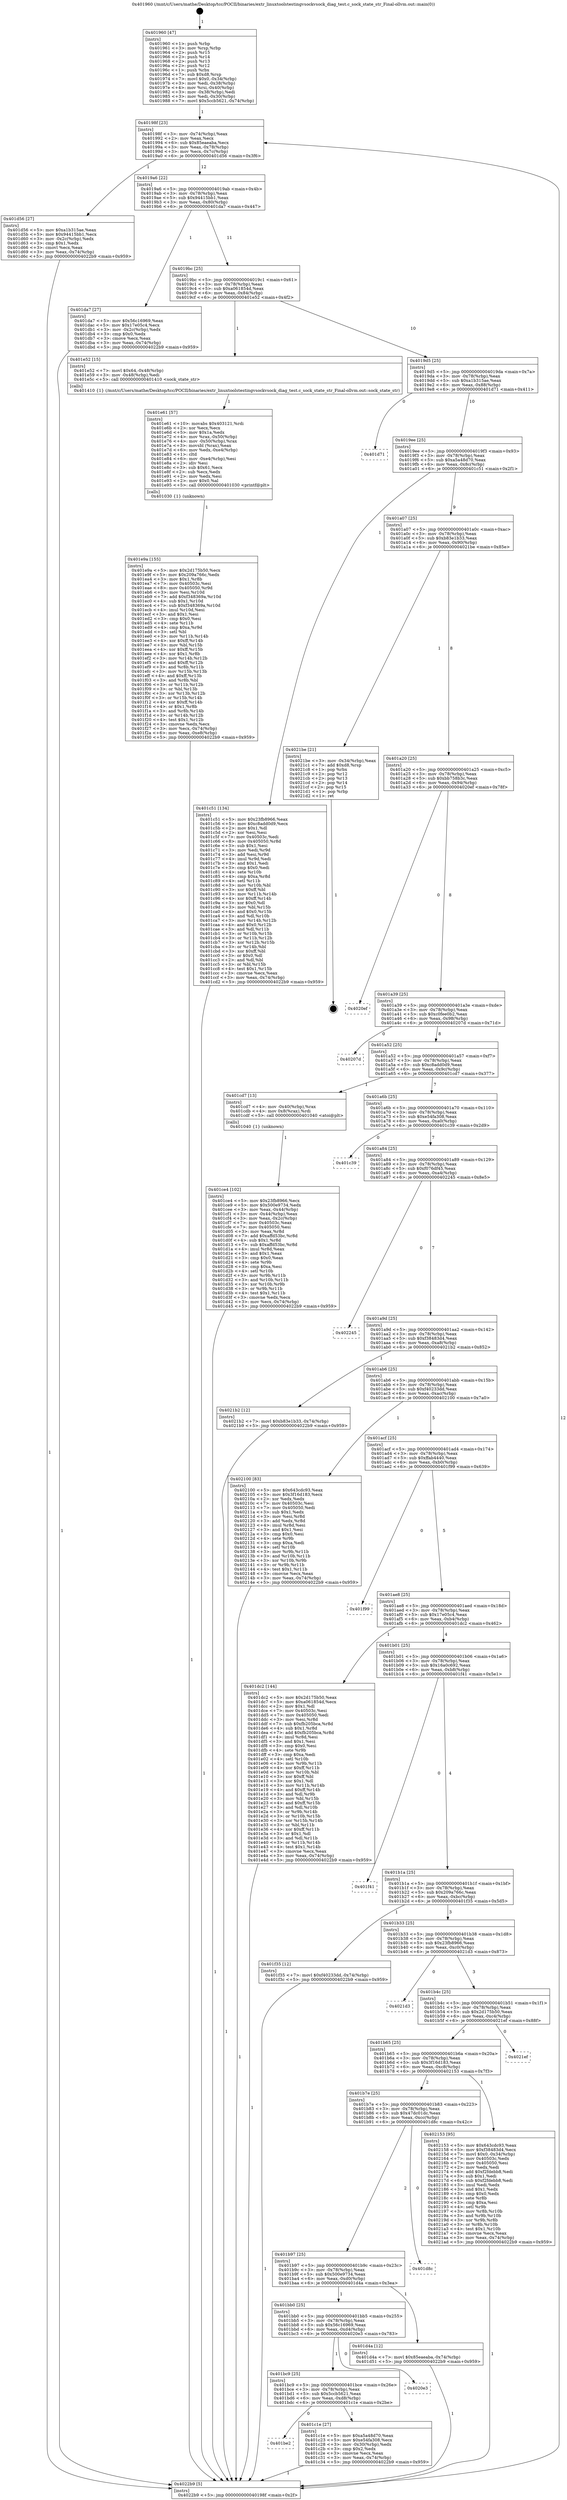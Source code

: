 digraph "0x401960" {
  label = "0x401960 (/mnt/c/Users/mathe/Desktop/tcc/POCII/binaries/extr_linuxtoolstestingvsockvsock_diag_test.c_sock_state_str_Final-ollvm.out::main(0))"
  labelloc = "t"
  node[shape=record]

  Entry [label="",width=0.3,height=0.3,shape=circle,fillcolor=black,style=filled]
  "0x40198f" [label="{
     0x40198f [23]\l
     | [instrs]\l
     &nbsp;&nbsp;0x40198f \<+3\>: mov -0x74(%rbp),%eax\l
     &nbsp;&nbsp;0x401992 \<+2\>: mov %eax,%ecx\l
     &nbsp;&nbsp;0x401994 \<+6\>: sub $0x85eaeaba,%ecx\l
     &nbsp;&nbsp;0x40199a \<+3\>: mov %eax,-0x78(%rbp)\l
     &nbsp;&nbsp;0x40199d \<+3\>: mov %ecx,-0x7c(%rbp)\l
     &nbsp;&nbsp;0x4019a0 \<+6\>: je 0000000000401d56 \<main+0x3f6\>\l
  }"]
  "0x401d56" [label="{
     0x401d56 [27]\l
     | [instrs]\l
     &nbsp;&nbsp;0x401d56 \<+5\>: mov $0xa1b315ae,%eax\l
     &nbsp;&nbsp;0x401d5b \<+5\>: mov $0x94415bb1,%ecx\l
     &nbsp;&nbsp;0x401d60 \<+3\>: mov -0x2c(%rbp),%edx\l
     &nbsp;&nbsp;0x401d63 \<+3\>: cmp $0x1,%edx\l
     &nbsp;&nbsp;0x401d66 \<+3\>: cmovl %ecx,%eax\l
     &nbsp;&nbsp;0x401d69 \<+3\>: mov %eax,-0x74(%rbp)\l
     &nbsp;&nbsp;0x401d6c \<+5\>: jmp 00000000004022b9 \<main+0x959\>\l
  }"]
  "0x4019a6" [label="{
     0x4019a6 [22]\l
     | [instrs]\l
     &nbsp;&nbsp;0x4019a6 \<+5\>: jmp 00000000004019ab \<main+0x4b\>\l
     &nbsp;&nbsp;0x4019ab \<+3\>: mov -0x78(%rbp),%eax\l
     &nbsp;&nbsp;0x4019ae \<+5\>: sub $0x94415bb1,%eax\l
     &nbsp;&nbsp;0x4019b3 \<+3\>: mov %eax,-0x80(%rbp)\l
     &nbsp;&nbsp;0x4019b6 \<+6\>: je 0000000000401da7 \<main+0x447\>\l
  }"]
  Exit [label="",width=0.3,height=0.3,shape=circle,fillcolor=black,style=filled,peripheries=2]
  "0x401da7" [label="{
     0x401da7 [27]\l
     | [instrs]\l
     &nbsp;&nbsp;0x401da7 \<+5\>: mov $0x56c16969,%eax\l
     &nbsp;&nbsp;0x401dac \<+5\>: mov $0x17e05c4,%ecx\l
     &nbsp;&nbsp;0x401db1 \<+3\>: mov -0x2c(%rbp),%edx\l
     &nbsp;&nbsp;0x401db4 \<+3\>: cmp $0x0,%edx\l
     &nbsp;&nbsp;0x401db7 \<+3\>: cmove %ecx,%eax\l
     &nbsp;&nbsp;0x401dba \<+3\>: mov %eax,-0x74(%rbp)\l
     &nbsp;&nbsp;0x401dbd \<+5\>: jmp 00000000004022b9 \<main+0x959\>\l
  }"]
  "0x4019bc" [label="{
     0x4019bc [25]\l
     | [instrs]\l
     &nbsp;&nbsp;0x4019bc \<+5\>: jmp 00000000004019c1 \<main+0x61\>\l
     &nbsp;&nbsp;0x4019c1 \<+3\>: mov -0x78(%rbp),%eax\l
     &nbsp;&nbsp;0x4019c4 \<+5\>: sub $0xa061854d,%eax\l
     &nbsp;&nbsp;0x4019c9 \<+6\>: mov %eax,-0x84(%rbp)\l
     &nbsp;&nbsp;0x4019cf \<+6\>: je 0000000000401e52 \<main+0x4f2\>\l
  }"]
  "0x401e9a" [label="{
     0x401e9a [155]\l
     | [instrs]\l
     &nbsp;&nbsp;0x401e9a \<+5\>: mov $0x2d175b50,%ecx\l
     &nbsp;&nbsp;0x401e9f \<+5\>: mov $0x209a766c,%edx\l
     &nbsp;&nbsp;0x401ea4 \<+3\>: mov $0x1,%r8b\l
     &nbsp;&nbsp;0x401ea7 \<+7\>: mov 0x40503c,%esi\l
     &nbsp;&nbsp;0x401eae \<+8\>: mov 0x405050,%r9d\l
     &nbsp;&nbsp;0x401eb6 \<+3\>: mov %esi,%r10d\l
     &nbsp;&nbsp;0x401eb9 \<+7\>: add $0xf348369a,%r10d\l
     &nbsp;&nbsp;0x401ec0 \<+4\>: sub $0x1,%r10d\l
     &nbsp;&nbsp;0x401ec4 \<+7\>: sub $0xf348369a,%r10d\l
     &nbsp;&nbsp;0x401ecb \<+4\>: imul %r10d,%esi\l
     &nbsp;&nbsp;0x401ecf \<+3\>: and $0x1,%esi\l
     &nbsp;&nbsp;0x401ed2 \<+3\>: cmp $0x0,%esi\l
     &nbsp;&nbsp;0x401ed5 \<+4\>: sete %r11b\l
     &nbsp;&nbsp;0x401ed9 \<+4\>: cmp $0xa,%r9d\l
     &nbsp;&nbsp;0x401edd \<+3\>: setl %bl\l
     &nbsp;&nbsp;0x401ee0 \<+3\>: mov %r11b,%r14b\l
     &nbsp;&nbsp;0x401ee3 \<+4\>: xor $0xff,%r14b\l
     &nbsp;&nbsp;0x401ee7 \<+3\>: mov %bl,%r15b\l
     &nbsp;&nbsp;0x401eea \<+4\>: xor $0xff,%r15b\l
     &nbsp;&nbsp;0x401eee \<+4\>: xor $0x1,%r8b\l
     &nbsp;&nbsp;0x401ef2 \<+3\>: mov %r14b,%r12b\l
     &nbsp;&nbsp;0x401ef5 \<+4\>: and $0xff,%r12b\l
     &nbsp;&nbsp;0x401ef9 \<+3\>: and %r8b,%r11b\l
     &nbsp;&nbsp;0x401efc \<+3\>: mov %r15b,%r13b\l
     &nbsp;&nbsp;0x401eff \<+4\>: and $0xff,%r13b\l
     &nbsp;&nbsp;0x401f03 \<+3\>: and %r8b,%bl\l
     &nbsp;&nbsp;0x401f06 \<+3\>: or %r11b,%r12b\l
     &nbsp;&nbsp;0x401f09 \<+3\>: or %bl,%r13b\l
     &nbsp;&nbsp;0x401f0c \<+3\>: xor %r13b,%r12b\l
     &nbsp;&nbsp;0x401f0f \<+3\>: or %r15b,%r14b\l
     &nbsp;&nbsp;0x401f12 \<+4\>: xor $0xff,%r14b\l
     &nbsp;&nbsp;0x401f16 \<+4\>: or $0x1,%r8b\l
     &nbsp;&nbsp;0x401f1a \<+3\>: and %r8b,%r14b\l
     &nbsp;&nbsp;0x401f1d \<+3\>: or %r14b,%r12b\l
     &nbsp;&nbsp;0x401f20 \<+4\>: test $0x1,%r12b\l
     &nbsp;&nbsp;0x401f24 \<+3\>: cmovne %edx,%ecx\l
     &nbsp;&nbsp;0x401f27 \<+3\>: mov %ecx,-0x74(%rbp)\l
     &nbsp;&nbsp;0x401f2a \<+6\>: mov %eax,-0xe8(%rbp)\l
     &nbsp;&nbsp;0x401f30 \<+5\>: jmp 00000000004022b9 \<main+0x959\>\l
  }"]
  "0x401e52" [label="{
     0x401e52 [15]\l
     | [instrs]\l
     &nbsp;&nbsp;0x401e52 \<+7\>: movl $0x64,-0x48(%rbp)\l
     &nbsp;&nbsp;0x401e59 \<+3\>: mov -0x48(%rbp),%edi\l
     &nbsp;&nbsp;0x401e5c \<+5\>: call 0000000000401410 \<sock_state_str\>\l
     | [calls]\l
     &nbsp;&nbsp;0x401410 \{1\} (/mnt/c/Users/mathe/Desktop/tcc/POCII/binaries/extr_linuxtoolstestingvsockvsock_diag_test.c_sock_state_str_Final-ollvm.out::sock_state_str)\l
  }"]
  "0x4019d5" [label="{
     0x4019d5 [25]\l
     | [instrs]\l
     &nbsp;&nbsp;0x4019d5 \<+5\>: jmp 00000000004019da \<main+0x7a\>\l
     &nbsp;&nbsp;0x4019da \<+3\>: mov -0x78(%rbp),%eax\l
     &nbsp;&nbsp;0x4019dd \<+5\>: sub $0xa1b315ae,%eax\l
     &nbsp;&nbsp;0x4019e2 \<+6\>: mov %eax,-0x88(%rbp)\l
     &nbsp;&nbsp;0x4019e8 \<+6\>: je 0000000000401d71 \<main+0x411\>\l
  }"]
  "0x401e61" [label="{
     0x401e61 [57]\l
     | [instrs]\l
     &nbsp;&nbsp;0x401e61 \<+10\>: movabs $0x403121,%rdi\l
     &nbsp;&nbsp;0x401e6b \<+2\>: xor %ecx,%ecx\l
     &nbsp;&nbsp;0x401e6d \<+5\>: mov $0x1a,%edx\l
     &nbsp;&nbsp;0x401e72 \<+4\>: mov %rax,-0x50(%rbp)\l
     &nbsp;&nbsp;0x401e76 \<+4\>: mov -0x50(%rbp),%rax\l
     &nbsp;&nbsp;0x401e7a \<+3\>: movsbl (%rax),%eax\l
     &nbsp;&nbsp;0x401e7d \<+6\>: mov %edx,-0xe4(%rbp)\l
     &nbsp;&nbsp;0x401e83 \<+1\>: cltd\l
     &nbsp;&nbsp;0x401e84 \<+6\>: mov -0xe4(%rbp),%esi\l
     &nbsp;&nbsp;0x401e8a \<+2\>: idiv %esi\l
     &nbsp;&nbsp;0x401e8c \<+3\>: sub $0x61,%ecx\l
     &nbsp;&nbsp;0x401e8f \<+2\>: sub %ecx,%edx\l
     &nbsp;&nbsp;0x401e91 \<+2\>: mov %edx,%esi\l
     &nbsp;&nbsp;0x401e93 \<+2\>: mov $0x0,%al\l
     &nbsp;&nbsp;0x401e95 \<+5\>: call 0000000000401030 \<printf@plt\>\l
     | [calls]\l
     &nbsp;&nbsp;0x401030 \{1\} (unknown)\l
  }"]
  "0x401d71" [label="{
     0x401d71\l
  }", style=dashed]
  "0x4019ee" [label="{
     0x4019ee [25]\l
     | [instrs]\l
     &nbsp;&nbsp;0x4019ee \<+5\>: jmp 00000000004019f3 \<main+0x93\>\l
     &nbsp;&nbsp;0x4019f3 \<+3\>: mov -0x78(%rbp),%eax\l
     &nbsp;&nbsp;0x4019f6 \<+5\>: sub $0xa5a48d70,%eax\l
     &nbsp;&nbsp;0x4019fb \<+6\>: mov %eax,-0x8c(%rbp)\l
     &nbsp;&nbsp;0x401a01 \<+6\>: je 0000000000401c51 \<main+0x2f1\>\l
  }"]
  "0x401ce4" [label="{
     0x401ce4 [102]\l
     | [instrs]\l
     &nbsp;&nbsp;0x401ce4 \<+5\>: mov $0x23fb8966,%ecx\l
     &nbsp;&nbsp;0x401ce9 \<+5\>: mov $0x500e9734,%edx\l
     &nbsp;&nbsp;0x401cee \<+3\>: mov %eax,-0x44(%rbp)\l
     &nbsp;&nbsp;0x401cf1 \<+3\>: mov -0x44(%rbp),%eax\l
     &nbsp;&nbsp;0x401cf4 \<+3\>: mov %eax,-0x2c(%rbp)\l
     &nbsp;&nbsp;0x401cf7 \<+7\>: mov 0x40503c,%eax\l
     &nbsp;&nbsp;0x401cfe \<+7\>: mov 0x405050,%esi\l
     &nbsp;&nbsp;0x401d05 \<+3\>: mov %eax,%r8d\l
     &nbsp;&nbsp;0x401d08 \<+7\>: add $0xaffd53bc,%r8d\l
     &nbsp;&nbsp;0x401d0f \<+4\>: sub $0x1,%r8d\l
     &nbsp;&nbsp;0x401d13 \<+7\>: sub $0xaffd53bc,%r8d\l
     &nbsp;&nbsp;0x401d1a \<+4\>: imul %r8d,%eax\l
     &nbsp;&nbsp;0x401d1e \<+3\>: and $0x1,%eax\l
     &nbsp;&nbsp;0x401d21 \<+3\>: cmp $0x0,%eax\l
     &nbsp;&nbsp;0x401d24 \<+4\>: sete %r9b\l
     &nbsp;&nbsp;0x401d28 \<+3\>: cmp $0xa,%esi\l
     &nbsp;&nbsp;0x401d2b \<+4\>: setl %r10b\l
     &nbsp;&nbsp;0x401d2f \<+3\>: mov %r9b,%r11b\l
     &nbsp;&nbsp;0x401d32 \<+3\>: and %r10b,%r11b\l
     &nbsp;&nbsp;0x401d35 \<+3\>: xor %r10b,%r9b\l
     &nbsp;&nbsp;0x401d38 \<+3\>: or %r9b,%r11b\l
     &nbsp;&nbsp;0x401d3b \<+4\>: test $0x1,%r11b\l
     &nbsp;&nbsp;0x401d3f \<+3\>: cmovne %edx,%ecx\l
     &nbsp;&nbsp;0x401d42 \<+3\>: mov %ecx,-0x74(%rbp)\l
     &nbsp;&nbsp;0x401d45 \<+5\>: jmp 00000000004022b9 \<main+0x959\>\l
  }"]
  "0x401c51" [label="{
     0x401c51 [134]\l
     | [instrs]\l
     &nbsp;&nbsp;0x401c51 \<+5\>: mov $0x23fb8966,%eax\l
     &nbsp;&nbsp;0x401c56 \<+5\>: mov $0xc8add0d9,%ecx\l
     &nbsp;&nbsp;0x401c5b \<+2\>: mov $0x1,%dl\l
     &nbsp;&nbsp;0x401c5d \<+2\>: xor %esi,%esi\l
     &nbsp;&nbsp;0x401c5f \<+7\>: mov 0x40503c,%edi\l
     &nbsp;&nbsp;0x401c66 \<+8\>: mov 0x405050,%r8d\l
     &nbsp;&nbsp;0x401c6e \<+3\>: sub $0x1,%esi\l
     &nbsp;&nbsp;0x401c71 \<+3\>: mov %edi,%r9d\l
     &nbsp;&nbsp;0x401c74 \<+3\>: add %esi,%r9d\l
     &nbsp;&nbsp;0x401c77 \<+4\>: imul %r9d,%edi\l
     &nbsp;&nbsp;0x401c7b \<+3\>: and $0x1,%edi\l
     &nbsp;&nbsp;0x401c7e \<+3\>: cmp $0x0,%edi\l
     &nbsp;&nbsp;0x401c81 \<+4\>: sete %r10b\l
     &nbsp;&nbsp;0x401c85 \<+4\>: cmp $0xa,%r8d\l
     &nbsp;&nbsp;0x401c89 \<+4\>: setl %r11b\l
     &nbsp;&nbsp;0x401c8d \<+3\>: mov %r10b,%bl\l
     &nbsp;&nbsp;0x401c90 \<+3\>: xor $0xff,%bl\l
     &nbsp;&nbsp;0x401c93 \<+3\>: mov %r11b,%r14b\l
     &nbsp;&nbsp;0x401c96 \<+4\>: xor $0xff,%r14b\l
     &nbsp;&nbsp;0x401c9a \<+3\>: xor $0x0,%dl\l
     &nbsp;&nbsp;0x401c9d \<+3\>: mov %bl,%r15b\l
     &nbsp;&nbsp;0x401ca0 \<+4\>: and $0x0,%r15b\l
     &nbsp;&nbsp;0x401ca4 \<+3\>: and %dl,%r10b\l
     &nbsp;&nbsp;0x401ca7 \<+3\>: mov %r14b,%r12b\l
     &nbsp;&nbsp;0x401caa \<+4\>: and $0x0,%r12b\l
     &nbsp;&nbsp;0x401cae \<+3\>: and %dl,%r11b\l
     &nbsp;&nbsp;0x401cb1 \<+3\>: or %r10b,%r15b\l
     &nbsp;&nbsp;0x401cb4 \<+3\>: or %r11b,%r12b\l
     &nbsp;&nbsp;0x401cb7 \<+3\>: xor %r12b,%r15b\l
     &nbsp;&nbsp;0x401cba \<+3\>: or %r14b,%bl\l
     &nbsp;&nbsp;0x401cbd \<+3\>: xor $0xff,%bl\l
     &nbsp;&nbsp;0x401cc0 \<+3\>: or $0x0,%dl\l
     &nbsp;&nbsp;0x401cc3 \<+2\>: and %dl,%bl\l
     &nbsp;&nbsp;0x401cc5 \<+3\>: or %bl,%r15b\l
     &nbsp;&nbsp;0x401cc8 \<+4\>: test $0x1,%r15b\l
     &nbsp;&nbsp;0x401ccc \<+3\>: cmovne %ecx,%eax\l
     &nbsp;&nbsp;0x401ccf \<+3\>: mov %eax,-0x74(%rbp)\l
     &nbsp;&nbsp;0x401cd2 \<+5\>: jmp 00000000004022b9 \<main+0x959\>\l
  }"]
  "0x401a07" [label="{
     0x401a07 [25]\l
     | [instrs]\l
     &nbsp;&nbsp;0x401a07 \<+5\>: jmp 0000000000401a0c \<main+0xac\>\l
     &nbsp;&nbsp;0x401a0c \<+3\>: mov -0x78(%rbp),%eax\l
     &nbsp;&nbsp;0x401a0f \<+5\>: sub $0xb83e1b33,%eax\l
     &nbsp;&nbsp;0x401a14 \<+6\>: mov %eax,-0x90(%rbp)\l
     &nbsp;&nbsp;0x401a1a \<+6\>: je 00000000004021be \<main+0x85e\>\l
  }"]
  "0x401960" [label="{
     0x401960 [47]\l
     | [instrs]\l
     &nbsp;&nbsp;0x401960 \<+1\>: push %rbp\l
     &nbsp;&nbsp;0x401961 \<+3\>: mov %rsp,%rbp\l
     &nbsp;&nbsp;0x401964 \<+2\>: push %r15\l
     &nbsp;&nbsp;0x401966 \<+2\>: push %r14\l
     &nbsp;&nbsp;0x401968 \<+2\>: push %r13\l
     &nbsp;&nbsp;0x40196a \<+2\>: push %r12\l
     &nbsp;&nbsp;0x40196c \<+1\>: push %rbx\l
     &nbsp;&nbsp;0x40196d \<+7\>: sub $0xd8,%rsp\l
     &nbsp;&nbsp;0x401974 \<+7\>: movl $0x0,-0x34(%rbp)\l
     &nbsp;&nbsp;0x40197b \<+3\>: mov %edi,-0x38(%rbp)\l
     &nbsp;&nbsp;0x40197e \<+4\>: mov %rsi,-0x40(%rbp)\l
     &nbsp;&nbsp;0x401982 \<+3\>: mov -0x38(%rbp),%edi\l
     &nbsp;&nbsp;0x401985 \<+3\>: mov %edi,-0x30(%rbp)\l
     &nbsp;&nbsp;0x401988 \<+7\>: movl $0x5ccb5621,-0x74(%rbp)\l
  }"]
  "0x4021be" [label="{
     0x4021be [21]\l
     | [instrs]\l
     &nbsp;&nbsp;0x4021be \<+3\>: mov -0x34(%rbp),%eax\l
     &nbsp;&nbsp;0x4021c1 \<+7\>: add $0xd8,%rsp\l
     &nbsp;&nbsp;0x4021c8 \<+1\>: pop %rbx\l
     &nbsp;&nbsp;0x4021c9 \<+2\>: pop %r12\l
     &nbsp;&nbsp;0x4021cb \<+2\>: pop %r13\l
     &nbsp;&nbsp;0x4021cd \<+2\>: pop %r14\l
     &nbsp;&nbsp;0x4021cf \<+2\>: pop %r15\l
     &nbsp;&nbsp;0x4021d1 \<+1\>: pop %rbp\l
     &nbsp;&nbsp;0x4021d2 \<+1\>: ret\l
  }"]
  "0x401a20" [label="{
     0x401a20 [25]\l
     | [instrs]\l
     &nbsp;&nbsp;0x401a20 \<+5\>: jmp 0000000000401a25 \<main+0xc5\>\l
     &nbsp;&nbsp;0x401a25 \<+3\>: mov -0x78(%rbp),%eax\l
     &nbsp;&nbsp;0x401a28 \<+5\>: sub $0xbb758b3c,%eax\l
     &nbsp;&nbsp;0x401a2d \<+6\>: mov %eax,-0x94(%rbp)\l
     &nbsp;&nbsp;0x401a33 \<+6\>: je 00000000004020ef \<main+0x78f\>\l
  }"]
  "0x4022b9" [label="{
     0x4022b9 [5]\l
     | [instrs]\l
     &nbsp;&nbsp;0x4022b9 \<+5\>: jmp 000000000040198f \<main+0x2f\>\l
  }"]
  "0x4020ef" [label="{
     0x4020ef\l
  }", style=dashed]
  "0x401a39" [label="{
     0x401a39 [25]\l
     | [instrs]\l
     &nbsp;&nbsp;0x401a39 \<+5\>: jmp 0000000000401a3e \<main+0xde\>\l
     &nbsp;&nbsp;0x401a3e \<+3\>: mov -0x78(%rbp),%eax\l
     &nbsp;&nbsp;0x401a41 \<+5\>: sub $0xc0fee0b2,%eax\l
     &nbsp;&nbsp;0x401a46 \<+6\>: mov %eax,-0x98(%rbp)\l
     &nbsp;&nbsp;0x401a4c \<+6\>: je 000000000040207d \<main+0x71d\>\l
  }"]
  "0x401be2" [label="{
     0x401be2\l
  }", style=dashed]
  "0x40207d" [label="{
     0x40207d\l
  }", style=dashed]
  "0x401a52" [label="{
     0x401a52 [25]\l
     | [instrs]\l
     &nbsp;&nbsp;0x401a52 \<+5\>: jmp 0000000000401a57 \<main+0xf7\>\l
     &nbsp;&nbsp;0x401a57 \<+3\>: mov -0x78(%rbp),%eax\l
     &nbsp;&nbsp;0x401a5a \<+5\>: sub $0xc8add0d9,%eax\l
     &nbsp;&nbsp;0x401a5f \<+6\>: mov %eax,-0x9c(%rbp)\l
     &nbsp;&nbsp;0x401a65 \<+6\>: je 0000000000401cd7 \<main+0x377\>\l
  }"]
  "0x401c1e" [label="{
     0x401c1e [27]\l
     | [instrs]\l
     &nbsp;&nbsp;0x401c1e \<+5\>: mov $0xa5a48d70,%eax\l
     &nbsp;&nbsp;0x401c23 \<+5\>: mov $0xe54fa308,%ecx\l
     &nbsp;&nbsp;0x401c28 \<+3\>: mov -0x30(%rbp),%edx\l
     &nbsp;&nbsp;0x401c2b \<+3\>: cmp $0x2,%edx\l
     &nbsp;&nbsp;0x401c2e \<+3\>: cmovne %ecx,%eax\l
     &nbsp;&nbsp;0x401c31 \<+3\>: mov %eax,-0x74(%rbp)\l
     &nbsp;&nbsp;0x401c34 \<+5\>: jmp 00000000004022b9 \<main+0x959\>\l
  }"]
  "0x401cd7" [label="{
     0x401cd7 [13]\l
     | [instrs]\l
     &nbsp;&nbsp;0x401cd7 \<+4\>: mov -0x40(%rbp),%rax\l
     &nbsp;&nbsp;0x401cdb \<+4\>: mov 0x8(%rax),%rdi\l
     &nbsp;&nbsp;0x401cdf \<+5\>: call 0000000000401040 \<atoi@plt\>\l
     | [calls]\l
     &nbsp;&nbsp;0x401040 \{1\} (unknown)\l
  }"]
  "0x401a6b" [label="{
     0x401a6b [25]\l
     | [instrs]\l
     &nbsp;&nbsp;0x401a6b \<+5\>: jmp 0000000000401a70 \<main+0x110\>\l
     &nbsp;&nbsp;0x401a70 \<+3\>: mov -0x78(%rbp),%eax\l
     &nbsp;&nbsp;0x401a73 \<+5\>: sub $0xe54fa308,%eax\l
     &nbsp;&nbsp;0x401a78 \<+6\>: mov %eax,-0xa0(%rbp)\l
     &nbsp;&nbsp;0x401a7e \<+6\>: je 0000000000401c39 \<main+0x2d9\>\l
  }"]
  "0x401bc9" [label="{
     0x401bc9 [25]\l
     | [instrs]\l
     &nbsp;&nbsp;0x401bc9 \<+5\>: jmp 0000000000401bce \<main+0x26e\>\l
     &nbsp;&nbsp;0x401bce \<+3\>: mov -0x78(%rbp),%eax\l
     &nbsp;&nbsp;0x401bd1 \<+5\>: sub $0x5ccb5621,%eax\l
     &nbsp;&nbsp;0x401bd6 \<+6\>: mov %eax,-0xd8(%rbp)\l
     &nbsp;&nbsp;0x401bdc \<+6\>: je 0000000000401c1e \<main+0x2be\>\l
  }"]
  "0x401c39" [label="{
     0x401c39\l
  }", style=dashed]
  "0x401a84" [label="{
     0x401a84 [25]\l
     | [instrs]\l
     &nbsp;&nbsp;0x401a84 \<+5\>: jmp 0000000000401a89 \<main+0x129\>\l
     &nbsp;&nbsp;0x401a89 \<+3\>: mov -0x78(%rbp),%eax\l
     &nbsp;&nbsp;0x401a8c \<+5\>: sub $0xf076df45,%eax\l
     &nbsp;&nbsp;0x401a91 \<+6\>: mov %eax,-0xa4(%rbp)\l
     &nbsp;&nbsp;0x401a97 \<+6\>: je 0000000000402245 \<main+0x8e5\>\l
  }"]
  "0x4020e3" [label="{
     0x4020e3\l
  }", style=dashed]
  "0x402245" [label="{
     0x402245\l
  }", style=dashed]
  "0x401a9d" [label="{
     0x401a9d [25]\l
     | [instrs]\l
     &nbsp;&nbsp;0x401a9d \<+5\>: jmp 0000000000401aa2 \<main+0x142\>\l
     &nbsp;&nbsp;0x401aa2 \<+3\>: mov -0x78(%rbp),%eax\l
     &nbsp;&nbsp;0x401aa5 \<+5\>: sub $0xf38483d4,%eax\l
     &nbsp;&nbsp;0x401aaa \<+6\>: mov %eax,-0xa8(%rbp)\l
     &nbsp;&nbsp;0x401ab0 \<+6\>: je 00000000004021b2 \<main+0x852\>\l
  }"]
  "0x401bb0" [label="{
     0x401bb0 [25]\l
     | [instrs]\l
     &nbsp;&nbsp;0x401bb0 \<+5\>: jmp 0000000000401bb5 \<main+0x255\>\l
     &nbsp;&nbsp;0x401bb5 \<+3\>: mov -0x78(%rbp),%eax\l
     &nbsp;&nbsp;0x401bb8 \<+5\>: sub $0x56c16969,%eax\l
     &nbsp;&nbsp;0x401bbd \<+6\>: mov %eax,-0xd4(%rbp)\l
     &nbsp;&nbsp;0x401bc3 \<+6\>: je 00000000004020e3 \<main+0x783\>\l
  }"]
  "0x4021b2" [label="{
     0x4021b2 [12]\l
     | [instrs]\l
     &nbsp;&nbsp;0x4021b2 \<+7\>: movl $0xb83e1b33,-0x74(%rbp)\l
     &nbsp;&nbsp;0x4021b9 \<+5\>: jmp 00000000004022b9 \<main+0x959\>\l
  }"]
  "0x401ab6" [label="{
     0x401ab6 [25]\l
     | [instrs]\l
     &nbsp;&nbsp;0x401ab6 \<+5\>: jmp 0000000000401abb \<main+0x15b\>\l
     &nbsp;&nbsp;0x401abb \<+3\>: mov -0x78(%rbp),%eax\l
     &nbsp;&nbsp;0x401abe \<+5\>: sub $0xf40233dd,%eax\l
     &nbsp;&nbsp;0x401ac3 \<+6\>: mov %eax,-0xac(%rbp)\l
     &nbsp;&nbsp;0x401ac9 \<+6\>: je 0000000000402100 \<main+0x7a0\>\l
  }"]
  "0x401d4a" [label="{
     0x401d4a [12]\l
     | [instrs]\l
     &nbsp;&nbsp;0x401d4a \<+7\>: movl $0x85eaeaba,-0x74(%rbp)\l
     &nbsp;&nbsp;0x401d51 \<+5\>: jmp 00000000004022b9 \<main+0x959\>\l
  }"]
  "0x402100" [label="{
     0x402100 [83]\l
     | [instrs]\l
     &nbsp;&nbsp;0x402100 \<+5\>: mov $0x643cdc93,%eax\l
     &nbsp;&nbsp;0x402105 \<+5\>: mov $0x3f16d183,%ecx\l
     &nbsp;&nbsp;0x40210a \<+2\>: xor %edx,%edx\l
     &nbsp;&nbsp;0x40210c \<+7\>: mov 0x40503c,%esi\l
     &nbsp;&nbsp;0x402113 \<+7\>: mov 0x405050,%edi\l
     &nbsp;&nbsp;0x40211a \<+3\>: sub $0x1,%edx\l
     &nbsp;&nbsp;0x40211d \<+3\>: mov %esi,%r8d\l
     &nbsp;&nbsp;0x402120 \<+3\>: add %edx,%r8d\l
     &nbsp;&nbsp;0x402123 \<+4\>: imul %r8d,%esi\l
     &nbsp;&nbsp;0x402127 \<+3\>: and $0x1,%esi\l
     &nbsp;&nbsp;0x40212a \<+3\>: cmp $0x0,%esi\l
     &nbsp;&nbsp;0x40212d \<+4\>: sete %r9b\l
     &nbsp;&nbsp;0x402131 \<+3\>: cmp $0xa,%edi\l
     &nbsp;&nbsp;0x402134 \<+4\>: setl %r10b\l
     &nbsp;&nbsp;0x402138 \<+3\>: mov %r9b,%r11b\l
     &nbsp;&nbsp;0x40213b \<+3\>: and %r10b,%r11b\l
     &nbsp;&nbsp;0x40213e \<+3\>: xor %r10b,%r9b\l
     &nbsp;&nbsp;0x402141 \<+3\>: or %r9b,%r11b\l
     &nbsp;&nbsp;0x402144 \<+4\>: test $0x1,%r11b\l
     &nbsp;&nbsp;0x402148 \<+3\>: cmovne %ecx,%eax\l
     &nbsp;&nbsp;0x40214b \<+3\>: mov %eax,-0x74(%rbp)\l
     &nbsp;&nbsp;0x40214e \<+5\>: jmp 00000000004022b9 \<main+0x959\>\l
  }"]
  "0x401acf" [label="{
     0x401acf [25]\l
     | [instrs]\l
     &nbsp;&nbsp;0x401acf \<+5\>: jmp 0000000000401ad4 \<main+0x174\>\l
     &nbsp;&nbsp;0x401ad4 \<+3\>: mov -0x78(%rbp),%eax\l
     &nbsp;&nbsp;0x401ad7 \<+5\>: sub $0xffab4440,%eax\l
     &nbsp;&nbsp;0x401adc \<+6\>: mov %eax,-0xb0(%rbp)\l
     &nbsp;&nbsp;0x401ae2 \<+6\>: je 0000000000401f99 \<main+0x639\>\l
  }"]
  "0x401b97" [label="{
     0x401b97 [25]\l
     | [instrs]\l
     &nbsp;&nbsp;0x401b97 \<+5\>: jmp 0000000000401b9c \<main+0x23c\>\l
     &nbsp;&nbsp;0x401b9c \<+3\>: mov -0x78(%rbp),%eax\l
     &nbsp;&nbsp;0x401b9f \<+5\>: sub $0x500e9734,%eax\l
     &nbsp;&nbsp;0x401ba4 \<+6\>: mov %eax,-0xd0(%rbp)\l
     &nbsp;&nbsp;0x401baa \<+6\>: je 0000000000401d4a \<main+0x3ea\>\l
  }"]
  "0x401f99" [label="{
     0x401f99\l
  }", style=dashed]
  "0x401ae8" [label="{
     0x401ae8 [25]\l
     | [instrs]\l
     &nbsp;&nbsp;0x401ae8 \<+5\>: jmp 0000000000401aed \<main+0x18d\>\l
     &nbsp;&nbsp;0x401aed \<+3\>: mov -0x78(%rbp),%eax\l
     &nbsp;&nbsp;0x401af0 \<+5\>: sub $0x17e05c4,%eax\l
     &nbsp;&nbsp;0x401af5 \<+6\>: mov %eax,-0xb4(%rbp)\l
     &nbsp;&nbsp;0x401afb \<+6\>: je 0000000000401dc2 \<main+0x462\>\l
  }"]
  "0x401d8c" [label="{
     0x401d8c\l
  }", style=dashed]
  "0x401dc2" [label="{
     0x401dc2 [144]\l
     | [instrs]\l
     &nbsp;&nbsp;0x401dc2 \<+5\>: mov $0x2d175b50,%eax\l
     &nbsp;&nbsp;0x401dc7 \<+5\>: mov $0xa061854d,%ecx\l
     &nbsp;&nbsp;0x401dcc \<+2\>: mov $0x1,%dl\l
     &nbsp;&nbsp;0x401dce \<+7\>: mov 0x40503c,%esi\l
     &nbsp;&nbsp;0x401dd5 \<+7\>: mov 0x405050,%edi\l
     &nbsp;&nbsp;0x401ddc \<+3\>: mov %esi,%r8d\l
     &nbsp;&nbsp;0x401ddf \<+7\>: sub $0xfb205bca,%r8d\l
     &nbsp;&nbsp;0x401de6 \<+4\>: sub $0x1,%r8d\l
     &nbsp;&nbsp;0x401dea \<+7\>: add $0xfb205bca,%r8d\l
     &nbsp;&nbsp;0x401df1 \<+4\>: imul %r8d,%esi\l
     &nbsp;&nbsp;0x401df5 \<+3\>: and $0x1,%esi\l
     &nbsp;&nbsp;0x401df8 \<+3\>: cmp $0x0,%esi\l
     &nbsp;&nbsp;0x401dfb \<+4\>: sete %r9b\l
     &nbsp;&nbsp;0x401dff \<+3\>: cmp $0xa,%edi\l
     &nbsp;&nbsp;0x401e02 \<+4\>: setl %r10b\l
     &nbsp;&nbsp;0x401e06 \<+3\>: mov %r9b,%r11b\l
     &nbsp;&nbsp;0x401e09 \<+4\>: xor $0xff,%r11b\l
     &nbsp;&nbsp;0x401e0d \<+3\>: mov %r10b,%bl\l
     &nbsp;&nbsp;0x401e10 \<+3\>: xor $0xff,%bl\l
     &nbsp;&nbsp;0x401e13 \<+3\>: xor $0x1,%dl\l
     &nbsp;&nbsp;0x401e16 \<+3\>: mov %r11b,%r14b\l
     &nbsp;&nbsp;0x401e19 \<+4\>: and $0xff,%r14b\l
     &nbsp;&nbsp;0x401e1d \<+3\>: and %dl,%r9b\l
     &nbsp;&nbsp;0x401e20 \<+3\>: mov %bl,%r15b\l
     &nbsp;&nbsp;0x401e23 \<+4\>: and $0xff,%r15b\l
     &nbsp;&nbsp;0x401e27 \<+3\>: and %dl,%r10b\l
     &nbsp;&nbsp;0x401e2a \<+3\>: or %r9b,%r14b\l
     &nbsp;&nbsp;0x401e2d \<+3\>: or %r10b,%r15b\l
     &nbsp;&nbsp;0x401e30 \<+3\>: xor %r15b,%r14b\l
     &nbsp;&nbsp;0x401e33 \<+3\>: or %bl,%r11b\l
     &nbsp;&nbsp;0x401e36 \<+4\>: xor $0xff,%r11b\l
     &nbsp;&nbsp;0x401e3a \<+3\>: or $0x1,%dl\l
     &nbsp;&nbsp;0x401e3d \<+3\>: and %dl,%r11b\l
     &nbsp;&nbsp;0x401e40 \<+3\>: or %r11b,%r14b\l
     &nbsp;&nbsp;0x401e43 \<+4\>: test $0x1,%r14b\l
     &nbsp;&nbsp;0x401e47 \<+3\>: cmovne %ecx,%eax\l
     &nbsp;&nbsp;0x401e4a \<+3\>: mov %eax,-0x74(%rbp)\l
     &nbsp;&nbsp;0x401e4d \<+5\>: jmp 00000000004022b9 \<main+0x959\>\l
  }"]
  "0x401b01" [label="{
     0x401b01 [25]\l
     | [instrs]\l
     &nbsp;&nbsp;0x401b01 \<+5\>: jmp 0000000000401b06 \<main+0x1a6\>\l
     &nbsp;&nbsp;0x401b06 \<+3\>: mov -0x78(%rbp),%eax\l
     &nbsp;&nbsp;0x401b09 \<+5\>: sub $0x16a0c692,%eax\l
     &nbsp;&nbsp;0x401b0e \<+6\>: mov %eax,-0xb8(%rbp)\l
     &nbsp;&nbsp;0x401b14 \<+6\>: je 0000000000401f41 \<main+0x5e1\>\l
  }"]
  "0x401b7e" [label="{
     0x401b7e [25]\l
     | [instrs]\l
     &nbsp;&nbsp;0x401b7e \<+5\>: jmp 0000000000401b83 \<main+0x223\>\l
     &nbsp;&nbsp;0x401b83 \<+3\>: mov -0x78(%rbp),%eax\l
     &nbsp;&nbsp;0x401b86 \<+5\>: sub $0x47dc01dc,%eax\l
     &nbsp;&nbsp;0x401b8b \<+6\>: mov %eax,-0xcc(%rbp)\l
     &nbsp;&nbsp;0x401b91 \<+6\>: je 0000000000401d8c \<main+0x42c\>\l
  }"]
  "0x401f41" [label="{
     0x401f41\l
  }", style=dashed]
  "0x401b1a" [label="{
     0x401b1a [25]\l
     | [instrs]\l
     &nbsp;&nbsp;0x401b1a \<+5\>: jmp 0000000000401b1f \<main+0x1bf\>\l
     &nbsp;&nbsp;0x401b1f \<+3\>: mov -0x78(%rbp),%eax\l
     &nbsp;&nbsp;0x401b22 \<+5\>: sub $0x209a766c,%eax\l
     &nbsp;&nbsp;0x401b27 \<+6\>: mov %eax,-0xbc(%rbp)\l
     &nbsp;&nbsp;0x401b2d \<+6\>: je 0000000000401f35 \<main+0x5d5\>\l
  }"]
  "0x402153" [label="{
     0x402153 [95]\l
     | [instrs]\l
     &nbsp;&nbsp;0x402153 \<+5\>: mov $0x643cdc93,%eax\l
     &nbsp;&nbsp;0x402158 \<+5\>: mov $0xf38483d4,%ecx\l
     &nbsp;&nbsp;0x40215d \<+7\>: movl $0x0,-0x34(%rbp)\l
     &nbsp;&nbsp;0x402164 \<+7\>: mov 0x40503c,%edx\l
     &nbsp;&nbsp;0x40216b \<+7\>: mov 0x405050,%esi\l
     &nbsp;&nbsp;0x402172 \<+2\>: mov %edx,%edi\l
     &nbsp;&nbsp;0x402174 \<+6\>: add $0xf2fdebb8,%edi\l
     &nbsp;&nbsp;0x40217a \<+3\>: sub $0x1,%edi\l
     &nbsp;&nbsp;0x40217d \<+6\>: sub $0xf2fdebb8,%edi\l
     &nbsp;&nbsp;0x402183 \<+3\>: imul %edi,%edx\l
     &nbsp;&nbsp;0x402186 \<+3\>: and $0x1,%edx\l
     &nbsp;&nbsp;0x402189 \<+3\>: cmp $0x0,%edx\l
     &nbsp;&nbsp;0x40218c \<+4\>: sete %r8b\l
     &nbsp;&nbsp;0x402190 \<+3\>: cmp $0xa,%esi\l
     &nbsp;&nbsp;0x402193 \<+4\>: setl %r9b\l
     &nbsp;&nbsp;0x402197 \<+3\>: mov %r8b,%r10b\l
     &nbsp;&nbsp;0x40219a \<+3\>: and %r9b,%r10b\l
     &nbsp;&nbsp;0x40219d \<+3\>: xor %r9b,%r8b\l
     &nbsp;&nbsp;0x4021a0 \<+3\>: or %r8b,%r10b\l
     &nbsp;&nbsp;0x4021a3 \<+4\>: test $0x1,%r10b\l
     &nbsp;&nbsp;0x4021a7 \<+3\>: cmovne %ecx,%eax\l
     &nbsp;&nbsp;0x4021aa \<+3\>: mov %eax,-0x74(%rbp)\l
     &nbsp;&nbsp;0x4021ad \<+5\>: jmp 00000000004022b9 \<main+0x959\>\l
  }"]
  "0x401f35" [label="{
     0x401f35 [12]\l
     | [instrs]\l
     &nbsp;&nbsp;0x401f35 \<+7\>: movl $0xf40233dd,-0x74(%rbp)\l
     &nbsp;&nbsp;0x401f3c \<+5\>: jmp 00000000004022b9 \<main+0x959\>\l
  }"]
  "0x401b33" [label="{
     0x401b33 [25]\l
     | [instrs]\l
     &nbsp;&nbsp;0x401b33 \<+5\>: jmp 0000000000401b38 \<main+0x1d8\>\l
     &nbsp;&nbsp;0x401b38 \<+3\>: mov -0x78(%rbp),%eax\l
     &nbsp;&nbsp;0x401b3b \<+5\>: sub $0x23fb8966,%eax\l
     &nbsp;&nbsp;0x401b40 \<+6\>: mov %eax,-0xc0(%rbp)\l
     &nbsp;&nbsp;0x401b46 \<+6\>: je 00000000004021d3 \<main+0x873\>\l
  }"]
  "0x401b65" [label="{
     0x401b65 [25]\l
     | [instrs]\l
     &nbsp;&nbsp;0x401b65 \<+5\>: jmp 0000000000401b6a \<main+0x20a\>\l
     &nbsp;&nbsp;0x401b6a \<+3\>: mov -0x78(%rbp),%eax\l
     &nbsp;&nbsp;0x401b6d \<+5\>: sub $0x3f16d183,%eax\l
     &nbsp;&nbsp;0x401b72 \<+6\>: mov %eax,-0xc8(%rbp)\l
     &nbsp;&nbsp;0x401b78 \<+6\>: je 0000000000402153 \<main+0x7f3\>\l
  }"]
  "0x4021d3" [label="{
     0x4021d3\l
  }", style=dashed]
  "0x401b4c" [label="{
     0x401b4c [25]\l
     | [instrs]\l
     &nbsp;&nbsp;0x401b4c \<+5\>: jmp 0000000000401b51 \<main+0x1f1\>\l
     &nbsp;&nbsp;0x401b51 \<+3\>: mov -0x78(%rbp),%eax\l
     &nbsp;&nbsp;0x401b54 \<+5\>: sub $0x2d175b50,%eax\l
     &nbsp;&nbsp;0x401b59 \<+6\>: mov %eax,-0xc4(%rbp)\l
     &nbsp;&nbsp;0x401b5f \<+6\>: je 00000000004021ef \<main+0x88f\>\l
  }"]
  "0x4021ef" [label="{
     0x4021ef\l
  }", style=dashed]
  Entry -> "0x401960" [label=" 1"]
  "0x40198f" -> "0x401d56" [label=" 1"]
  "0x40198f" -> "0x4019a6" [label=" 12"]
  "0x4021be" -> Exit [label=" 1"]
  "0x4019a6" -> "0x401da7" [label=" 1"]
  "0x4019a6" -> "0x4019bc" [label=" 11"]
  "0x4021b2" -> "0x4022b9" [label=" 1"]
  "0x4019bc" -> "0x401e52" [label=" 1"]
  "0x4019bc" -> "0x4019d5" [label=" 10"]
  "0x402153" -> "0x4022b9" [label=" 1"]
  "0x4019d5" -> "0x401d71" [label=" 0"]
  "0x4019d5" -> "0x4019ee" [label=" 10"]
  "0x402100" -> "0x4022b9" [label=" 1"]
  "0x4019ee" -> "0x401c51" [label=" 1"]
  "0x4019ee" -> "0x401a07" [label=" 9"]
  "0x401f35" -> "0x4022b9" [label=" 1"]
  "0x401a07" -> "0x4021be" [label=" 1"]
  "0x401a07" -> "0x401a20" [label=" 8"]
  "0x401e9a" -> "0x4022b9" [label=" 1"]
  "0x401a20" -> "0x4020ef" [label=" 0"]
  "0x401a20" -> "0x401a39" [label=" 8"]
  "0x401e61" -> "0x401e9a" [label=" 1"]
  "0x401a39" -> "0x40207d" [label=" 0"]
  "0x401a39" -> "0x401a52" [label=" 8"]
  "0x401e52" -> "0x401e61" [label=" 1"]
  "0x401a52" -> "0x401cd7" [label=" 1"]
  "0x401a52" -> "0x401a6b" [label=" 7"]
  "0x401dc2" -> "0x4022b9" [label=" 1"]
  "0x401a6b" -> "0x401c39" [label=" 0"]
  "0x401a6b" -> "0x401a84" [label=" 7"]
  "0x401d56" -> "0x4022b9" [label=" 1"]
  "0x401a84" -> "0x402245" [label=" 0"]
  "0x401a84" -> "0x401a9d" [label=" 7"]
  "0x401d4a" -> "0x4022b9" [label=" 1"]
  "0x401a9d" -> "0x4021b2" [label=" 1"]
  "0x401a9d" -> "0x401ab6" [label=" 6"]
  "0x401cd7" -> "0x401ce4" [label=" 1"]
  "0x401ab6" -> "0x402100" [label=" 1"]
  "0x401ab6" -> "0x401acf" [label=" 5"]
  "0x401c51" -> "0x4022b9" [label=" 1"]
  "0x401acf" -> "0x401f99" [label=" 0"]
  "0x401acf" -> "0x401ae8" [label=" 5"]
  "0x401960" -> "0x40198f" [label=" 1"]
  "0x401ae8" -> "0x401dc2" [label=" 1"]
  "0x401ae8" -> "0x401b01" [label=" 4"]
  "0x401c1e" -> "0x4022b9" [label=" 1"]
  "0x401b01" -> "0x401f41" [label=" 0"]
  "0x401b01" -> "0x401b1a" [label=" 4"]
  "0x401bc9" -> "0x401c1e" [label=" 1"]
  "0x401b1a" -> "0x401f35" [label=" 1"]
  "0x401b1a" -> "0x401b33" [label=" 3"]
  "0x401da7" -> "0x4022b9" [label=" 1"]
  "0x401b33" -> "0x4021d3" [label=" 0"]
  "0x401b33" -> "0x401b4c" [label=" 3"]
  "0x401bb0" -> "0x4020e3" [label=" 0"]
  "0x401b4c" -> "0x4021ef" [label=" 0"]
  "0x401b4c" -> "0x401b65" [label=" 3"]
  "0x401bb0" -> "0x401bc9" [label=" 1"]
  "0x401b65" -> "0x402153" [label=" 1"]
  "0x401b65" -> "0x401b7e" [label=" 2"]
  "0x401bc9" -> "0x401be2" [label=" 0"]
  "0x401b7e" -> "0x401d8c" [label=" 0"]
  "0x401b7e" -> "0x401b97" [label=" 2"]
  "0x4022b9" -> "0x40198f" [label=" 12"]
  "0x401b97" -> "0x401d4a" [label=" 1"]
  "0x401b97" -> "0x401bb0" [label=" 1"]
  "0x401ce4" -> "0x4022b9" [label=" 1"]
}
